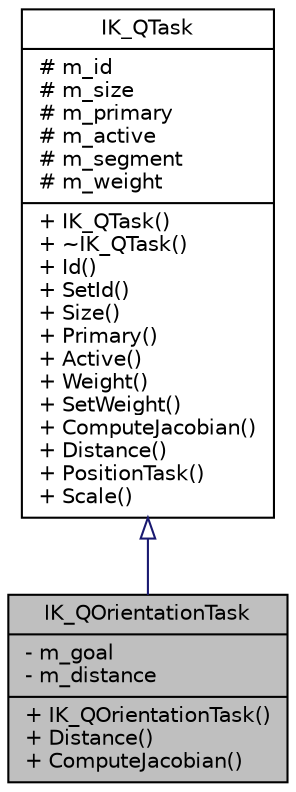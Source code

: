 digraph G
{
  edge [fontname="Helvetica",fontsize="10",labelfontname="Helvetica",labelfontsize="10"];
  node [fontname="Helvetica",fontsize="10",shape=record];
  Node1 [label="{IK_QOrientationTask\n|- m_goal\l- m_distance\l|+ IK_QOrientationTask()\l+ Distance()\l+ ComputeJacobian()\l}",height=0.2,width=0.4,color="black", fillcolor="grey75", style="filled" fontcolor="black"];
  Node2 -> Node1 [dir=back,color="midnightblue",fontsize="10",style="solid",arrowtail="empty",fontname="Helvetica"];
  Node2 [label="{IK_QTask\n|# m_id\l# m_size\l# m_primary\l# m_active\l# m_segment\l# m_weight\l|+ IK_QTask()\l+ ~IK_QTask()\l+ Id()\l+ SetId()\l+ Size()\l+ Primary()\l+ Active()\l+ Weight()\l+ SetWeight()\l+ ComputeJacobian()\l+ Distance()\l+ PositionTask()\l+ Scale()\l}",height=0.2,width=0.4,color="black", fillcolor="white", style="filled",URL="$dc/d5e/classIK__QTask.html"];
}
